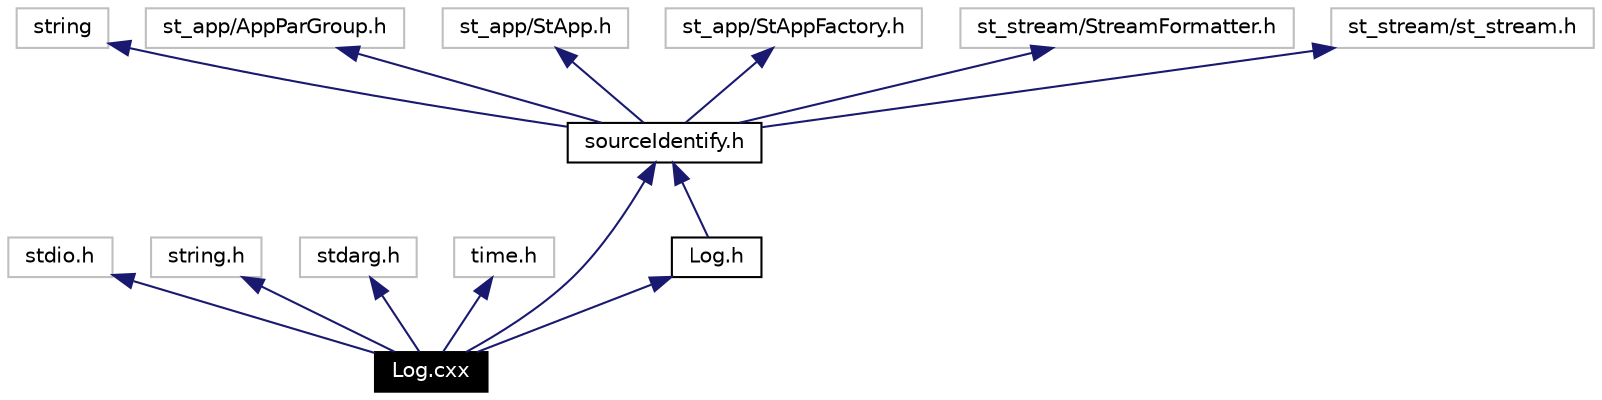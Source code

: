 digraph inheritance
{
  Node30 [shape="box",label="Log.cxx",fontsize=10,height=0.2,width=0.4,fontname="Helvetica",color="black",style="filled" fontcolor="white"];
  Node31 -> Node30 [dir=back,color="midnightblue",fontsize=10,style="solid",fontname="Helvetica"];
  Node31 [shape="box",label="stdio.h",fontsize=10,height=0.2,width=0.4,fontname="Helvetica",color="grey75"];
  Node32 -> Node30 [dir=back,color="midnightblue",fontsize=10,style="solid",fontname="Helvetica"];
  Node32 [shape="box",label="string.h",fontsize=10,height=0.2,width=0.4,fontname="Helvetica",color="grey75"];
  Node33 -> Node30 [dir=back,color="midnightblue",fontsize=10,style="solid",fontname="Helvetica"];
  Node33 [shape="box",label="stdarg.h",fontsize=10,height=0.2,width=0.4,fontname="Helvetica",color="grey75"];
  Node34 -> Node30 [dir=back,color="midnightblue",fontsize=10,style="solid",fontname="Helvetica"];
  Node34 [shape="box",label="time.h",fontsize=10,height=0.2,width=0.4,fontname="Helvetica",color="grey75"];
  Node35 -> Node30 [dir=back,color="midnightblue",fontsize=10,style="solid",fontname="Helvetica"];
  Node35 [shape="box",label="sourceIdentify.h",fontsize=10,height=0.2,width=0.4,fontname="Helvetica",color="black",URL="$source_identify_8h.html"];
  Node36 -> Node35 [dir=back,color="midnightblue",fontsize=10,style="solid",fontname="Helvetica"];
  Node36 [shape="box",label="string",fontsize=10,height=0.2,width=0.4,fontname="Helvetica",color="grey75"];
  Node37 -> Node35 [dir=back,color="midnightblue",fontsize=10,style="solid",fontname="Helvetica"];
  Node37 [shape="box",label="st_app/AppParGroup.h",fontsize=10,height=0.2,width=0.4,fontname="Helvetica",color="grey75"];
  Node38 -> Node35 [dir=back,color="midnightblue",fontsize=10,style="solid",fontname="Helvetica"];
  Node38 [shape="box",label="st_app/StApp.h",fontsize=10,height=0.2,width=0.4,fontname="Helvetica",color="grey75"];
  Node39 -> Node35 [dir=back,color="midnightblue",fontsize=10,style="solid",fontname="Helvetica"];
  Node39 [shape="box",label="st_app/StAppFactory.h",fontsize=10,height=0.2,width=0.4,fontname="Helvetica",color="grey75"];
  Node40 -> Node35 [dir=back,color="midnightblue",fontsize=10,style="solid",fontname="Helvetica"];
  Node40 [shape="box",label="st_stream/StreamFormatter.h",fontsize=10,height=0.2,width=0.4,fontname="Helvetica",color="grey75"];
  Node41 -> Node35 [dir=back,color="midnightblue",fontsize=10,style="solid",fontname="Helvetica"];
  Node41 [shape="box",label="st_stream/st_stream.h",fontsize=10,height=0.2,width=0.4,fontname="Helvetica",color="grey75"];
  Node42 -> Node30 [dir=back,color="midnightblue",fontsize=10,style="solid",fontname="Helvetica"];
  Node42 [shape="box",label="Log.h",fontsize=10,height=0.2,width=0.4,fontname="Helvetica",color="black",URL="$_log_8h.html"];
  Node35 -> Node42 [dir=back,color="midnightblue",fontsize=10,style="solid",fontname="Helvetica"];
}
